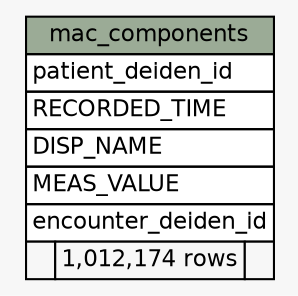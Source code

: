 // dot 2.38.0 on Linux 4.15.0-34-generic
// SchemaSpy rev 590
digraph "mac_components" {
  graph [
    rankdir="RL"
    bgcolor="#f7f7f7"
    nodesep="0.18"
    ranksep="0.46"
    fontname="Helvetica"
    fontsize="11"
  ];
  node [
    fontname="Helvetica"
    fontsize="11"
    shape="plaintext"
  ];
  edge [
    arrowsize="0.8"
  ];
  "mac_components" [
    label=<
    <TABLE BORDER="0" CELLBORDER="1" CELLSPACING="0" BGCOLOR="#ffffff">
      <TR><TD COLSPAN="3" BGCOLOR="#9bab96" ALIGN="CENTER">mac_components</TD></TR>
      <TR><TD PORT="patient_deiden_id" COLSPAN="3" ALIGN="LEFT">patient_deiden_id</TD></TR>
      <TR><TD PORT="RECORDED_TIME" COLSPAN="3" ALIGN="LEFT">RECORDED_TIME</TD></TR>
      <TR><TD PORT="DISP_NAME" COLSPAN="3" ALIGN="LEFT">DISP_NAME</TD></TR>
      <TR><TD PORT="MEAS_VALUE" COLSPAN="3" ALIGN="LEFT">MEAS_VALUE</TD></TR>
      <TR><TD PORT="encounter_deiden_id" COLSPAN="3" ALIGN="LEFT">encounter_deiden_id</TD></TR>
      <TR><TD ALIGN="LEFT" BGCOLOR="#f7f7f7">  </TD><TD ALIGN="RIGHT" BGCOLOR="#f7f7f7">1,012,174 rows</TD><TD ALIGN="RIGHT" BGCOLOR="#f7f7f7">  </TD></TR>
    </TABLE>>
    URL="tables/mac_components.html"
    tooltip="mac_components"
  ];
}
